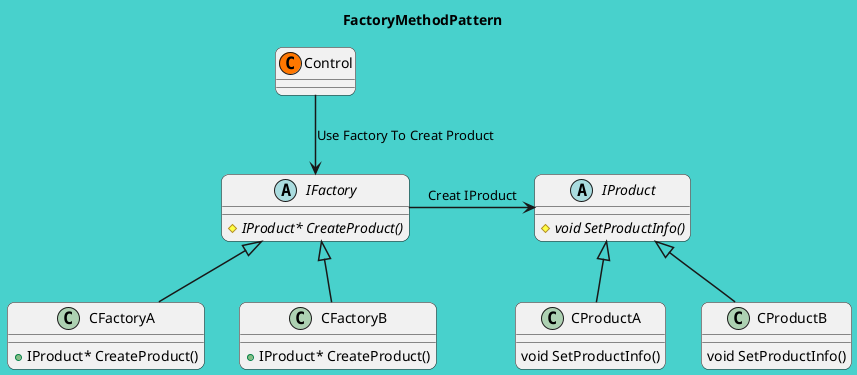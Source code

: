 @startuml
title FactoryMethodPattern
skinparam backgroundColor MediumTurquoise
skinparam roundcorner 15
skinparam sequenceArrowThickness 1.5
'skinparam handwritten true

abstract class IFactory{
    # {abstract} IProduct* CreateProduct()
}
abstract class IProduct{
    # {abstract} void SetProductInfo()
}
class CFactoryA{
    + IProduct* CreateProduct()
}
class CFactoryB
{
    + IProduct* CreateProduct()
}
class CProductA{
    void SetProductInfo()
}
class CProductB{
    void SetProductInfo()
}

IFactory -> IProduct : Creat IProduct
IFactory <|-- CFactoryA
IFactory <|-- CFactoryB
IProduct <|-- CProductA
IProduct <|-- CProductB

class Control << (C,#FF7700) >>
Control --> IFactory : Use Factory To Creat Product

@enduml